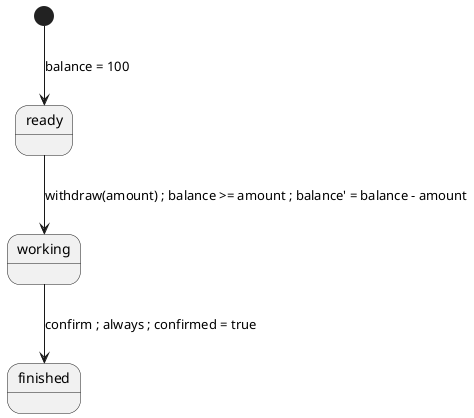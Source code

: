 @startuml

state "ready" as s0
state "working" as s1
state "finished" as s2

[*] --> s0 : balance = 100
s0 --> s1 : withdraw(amount) ; balance >= amount ; balance' = balance - amount
s1 --> s2 : confirm ; always ; confirmed = true

@enduml